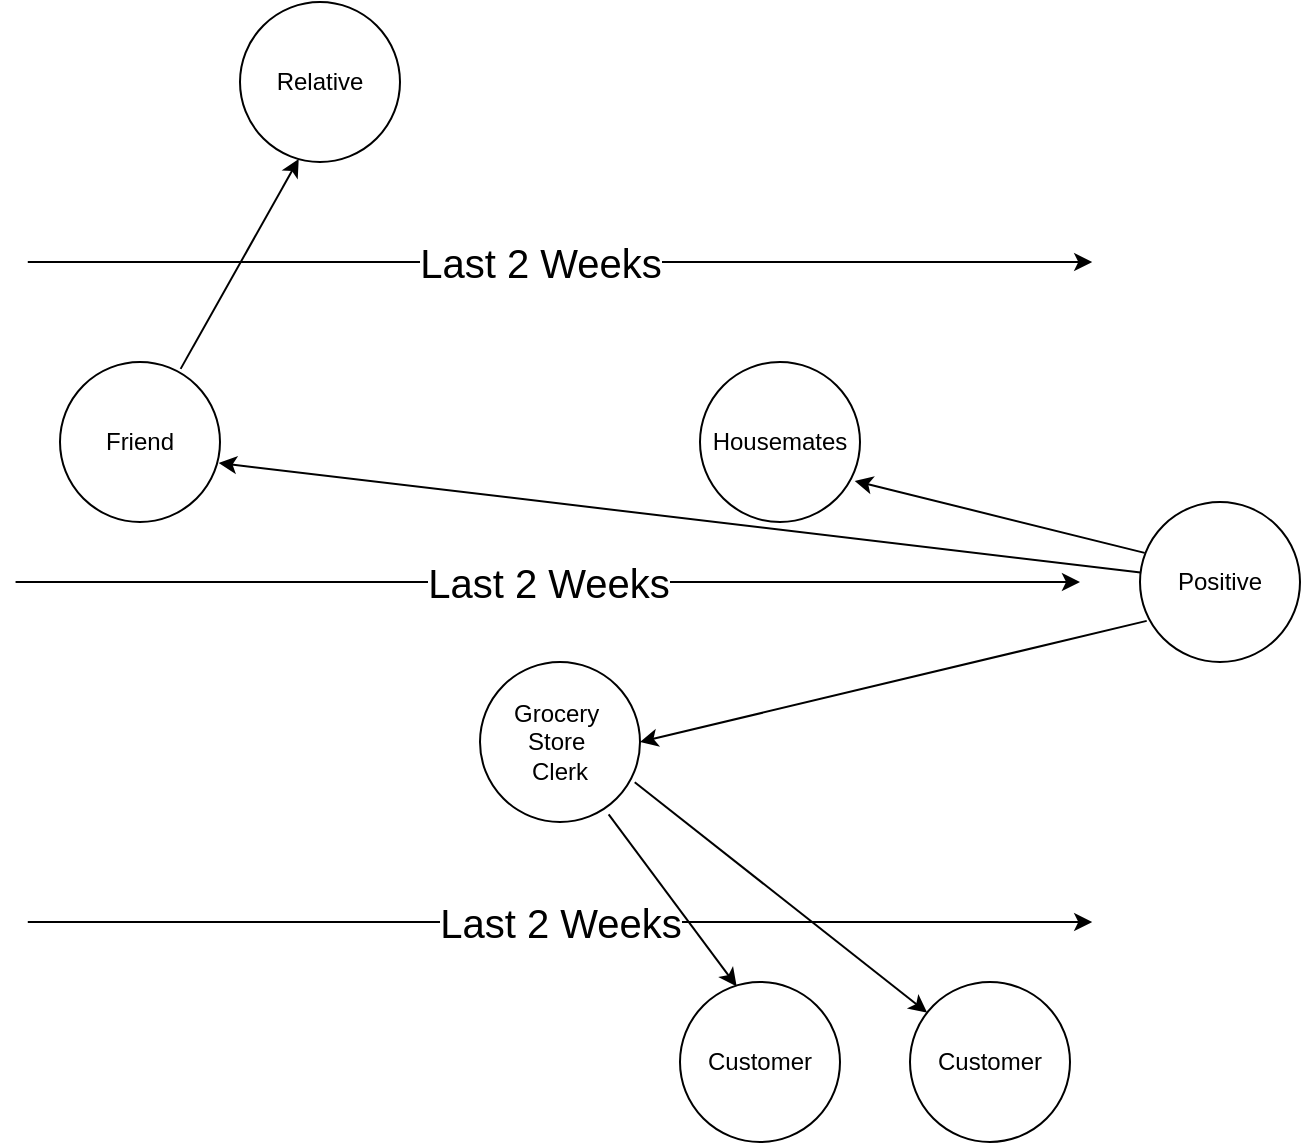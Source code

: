<mxfile version="12.9.14" type="device"><diagram id="v6wfZzwAlwjWiRzQXCRP" name="Page-1"><mxGraphModel dx="1922" dy="788" grid="1" gridSize="10" guides="1" tooltips="1" connect="1" arrows="1" fold="1" page="1" pageScale="1" pageWidth="850" pageHeight="1100" math="0" shadow="0"><root><mxCell id="0"/><mxCell id="1" parent="0"/><mxCell id="AYrOm8CaL6yK7Cc-6ohX-1" value="Positive" style="ellipse;whiteSpace=wrap;html=1;aspect=fixed;" vertex="1" parent="1"><mxGeometry x="460" y="350" width="80" height="80" as="geometry"/></mxCell><mxCell id="AYrOm8CaL6yK7Cc-6ohX-2" value="Last 2 Weeks" style="endArrow=classic;html=1;fontSize=20;" edge="1" parent="1"><mxGeometry width="50" height="50" relative="1" as="geometry"><mxPoint x="-102.222" y="390" as="sourcePoint"/><mxPoint x="430" y="390" as="targetPoint"/></mxGeometry></mxCell><mxCell id="AYrOm8CaL6yK7Cc-6ohX-3" value="Grocery&amp;nbsp;&lt;br&gt;Store&amp;nbsp;&lt;br&gt;Clerk" style="ellipse;whiteSpace=wrap;html=1;aspect=fixed;" vertex="1" parent="1"><mxGeometry x="130" y="430" width="80" height="80" as="geometry"/></mxCell><mxCell id="AYrOm8CaL6yK7Cc-6ohX-4" value="Housemates" style="ellipse;whiteSpace=wrap;html=1;aspect=fixed;" vertex="1" parent="1"><mxGeometry x="240" y="280" width="80" height="80" as="geometry"/></mxCell><mxCell id="AYrOm8CaL6yK7Cc-6ohX-5" value="Friend" style="ellipse;whiteSpace=wrap;html=1;aspect=fixed;" vertex="1" parent="1"><mxGeometry x="-80" y="280" width="80" height="80" as="geometry"/></mxCell><mxCell id="AYrOm8CaL6yK7Cc-6ohX-6" value="Last 2 Weeks" style="endArrow=classic;html=1;fontSize=20;" edge="1" parent="1"><mxGeometry x="-0.038" width="50" height="50" relative="1" as="geometry"><mxPoint x="-96.112" y="230" as="sourcePoint"/><mxPoint x="436.11" y="230" as="targetPoint"/><Array as="points"/><mxPoint as="offset"/></mxGeometry></mxCell><mxCell id="AYrOm8CaL6yK7Cc-6ohX-7" value="Relative" style="ellipse;whiteSpace=wrap;html=1;aspect=fixed;" vertex="1" parent="1"><mxGeometry x="10" y="100" width="80" height="80" as="geometry"/></mxCell><mxCell id="AYrOm8CaL6yK7Cc-6ohX-8" value="" style="endArrow=classic;html=1;fontSize=20;entryX=0.967;entryY=0.743;entryDx=0;entryDy=0;entryPerimeter=0;exitX=0.029;exitY=0.318;exitDx=0;exitDy=0;exitPerimeter=0;" edge="1" parent="1" source="AYrOm8CaL6yK7Cc-6ohX-1" target="AYrOm8CaL6yK7Cc-6ohX-4"><mxGeometry width="50" height="50" relative="1" as="geometry"><mxPoint x="140" y="430" as="sourcePoint"/><mxPoint x="190" y="380" as="targetPoint"/></mxGeometry></mxCell><mxCell id="AYrOm8CaL6yK7Cc-6ohX-9" value="" style="endArrow=classic;html=1;fontSize=20;entryX=1;entryY=0.5;entryDx=0;entryDy=0;exitX=0.042;exitY=0.743;exitDx=0;exitDy=0;exitPerimeter=0;" edge="1" parent="1" source="AYrOm8CaL6yK7Cc-6ohX-1" target="AYrOm8CaL6yK7Cc-6ohX-3"><mxGeometry width="50" height="50" relative="1" as="geometry"><mxPoint x="472.32" y="385.44" as="sourcePoint"/><mxPoint x="327.36" y="349.44" as="targetPoint"/></mxGeometry></mxCell><mxCell id="AYrOm8CaL6yK7Cc-6ohX-10" value="" style="endArrow=classic;html=1;fontSize=20;entryX=0.992;entryY=0.631;entryDx=0;entryDy=0;entryPerimeter=0;" edge="1" parent="1" source="AYrOm8CaL6yK7Cc-6ohX-1" target="AYrOm8CaL6yK7Cc-6ohX-5"><mxGeometry width="50" height="50" relative="1" as="geometry"><mxPoint x="473.36" y="419.44" as="sourcePoint"/><mxPoint x="220" y="480" as="targetPoint"/></mxGeometry></mxCell><mxCell id="AYrOm8CaL6yK7Cc-6ohX-11" value="" style="endArrow=classic;html=1;fontSize=20;entryX=0.367;entryY=0.981;entryDx=0;entryDy=0;entryPerimeter=0;exitX=0.754;exitY=0.043;exitDx=0;exitDy=0;exitPerimeter=0;" edge="1" parent="1" source="AYrOm8CaL6yK7Cc-6ohX-5" target="AYrOm8CaL6yK7Cc-6ohX-7"><mxGeometry width="50" height="50" relative="1" as="geometry"><mxPoint x="140" y="430" as="sourcePoint"/><mxPoint x="190" y="380" as="targetPoint"/></mxGeometry></mxCell><mxCell id="AYrOm8CaL6yK7Cc-6ohX-12" value="Last 2 Weeks" style="endArrow=classic;html=1;fontSize=20;" edge="1" parent="1"><mxGeometry width="50" height="50" relative="1" as="geometry"><mxPoint x="-96.112" y="560" as="sourcePoint"/><mxPoint x="436.11" y="560" as="targetPoint"/></mxGeometry></mxCell><mxCell id="AYrOm8CaL6yK7Cc-6ohX-13" value="Customer" style="ellipse;whiteSpace=wrap;html=1;aspect=fixed;" vertex="1" parent="1"><mxGeometry x="230" y="590" width="80" height="80" as="geometry"/></mxCell><mxCell id="AYrOm8CaL6yK7Cc-6ohX-14" value="Customer" style="ellipse;whiteSpace=wrap;html=1;aspect=fixed;" vertex="1" parent="1"><mxGeometry x="345" y="590" width="80" height="80" as="geometry"/></mxCell><mxCell id="AYrOm8CaL6yK7Cc-6ohX-15" value="" style="endArrow=classic;html=1;fontSize=20;entryX=0.354;entryY=0.027;entryDx=0;entryDy=0;entryPerimeter=0;exitX=0.804;exitY=0.952;exitDx=0;exitDy=0;exitPerimeter=0;" edge="1" parent="1" source="AYrOm8CaL6yK7Cc-6ohX-3" target="AYrOm8CaL6yK7Cc-6ohX-13"><mxGeometry width="50" height="50" relative="1" as="geometry"><mxPoint x="140" y="470" as="sourcePoint"/><mxPoint x="190" y="420" as="targetPoint"/></mxGeometry></mxCell><mxCell id="AYrOm8CaL6yK7Cc-6ohX-16" value="" style="endArrow=classic;html=1;fontSize=20;exitX=0.967;exitY=0.752;exitDx=0;exitDy=0;exitPerimeter=0;" edge="1" parent="1" source="AYrOm8CaL6yK7Cc-6ohX-3" target="AYrOm8CaL6yK7Cc-6ohX-14"><mxGeometry width="50" height="50" relative="1" as="geometry"><mxPoint x="204.32" y="516.16" as="sourcePoint"/><mxPoint x="268.32" y="602.16" as="targetPoint"/></mxGeometry></mxCell></root></mxGraphModel></diagram></mxfile>
